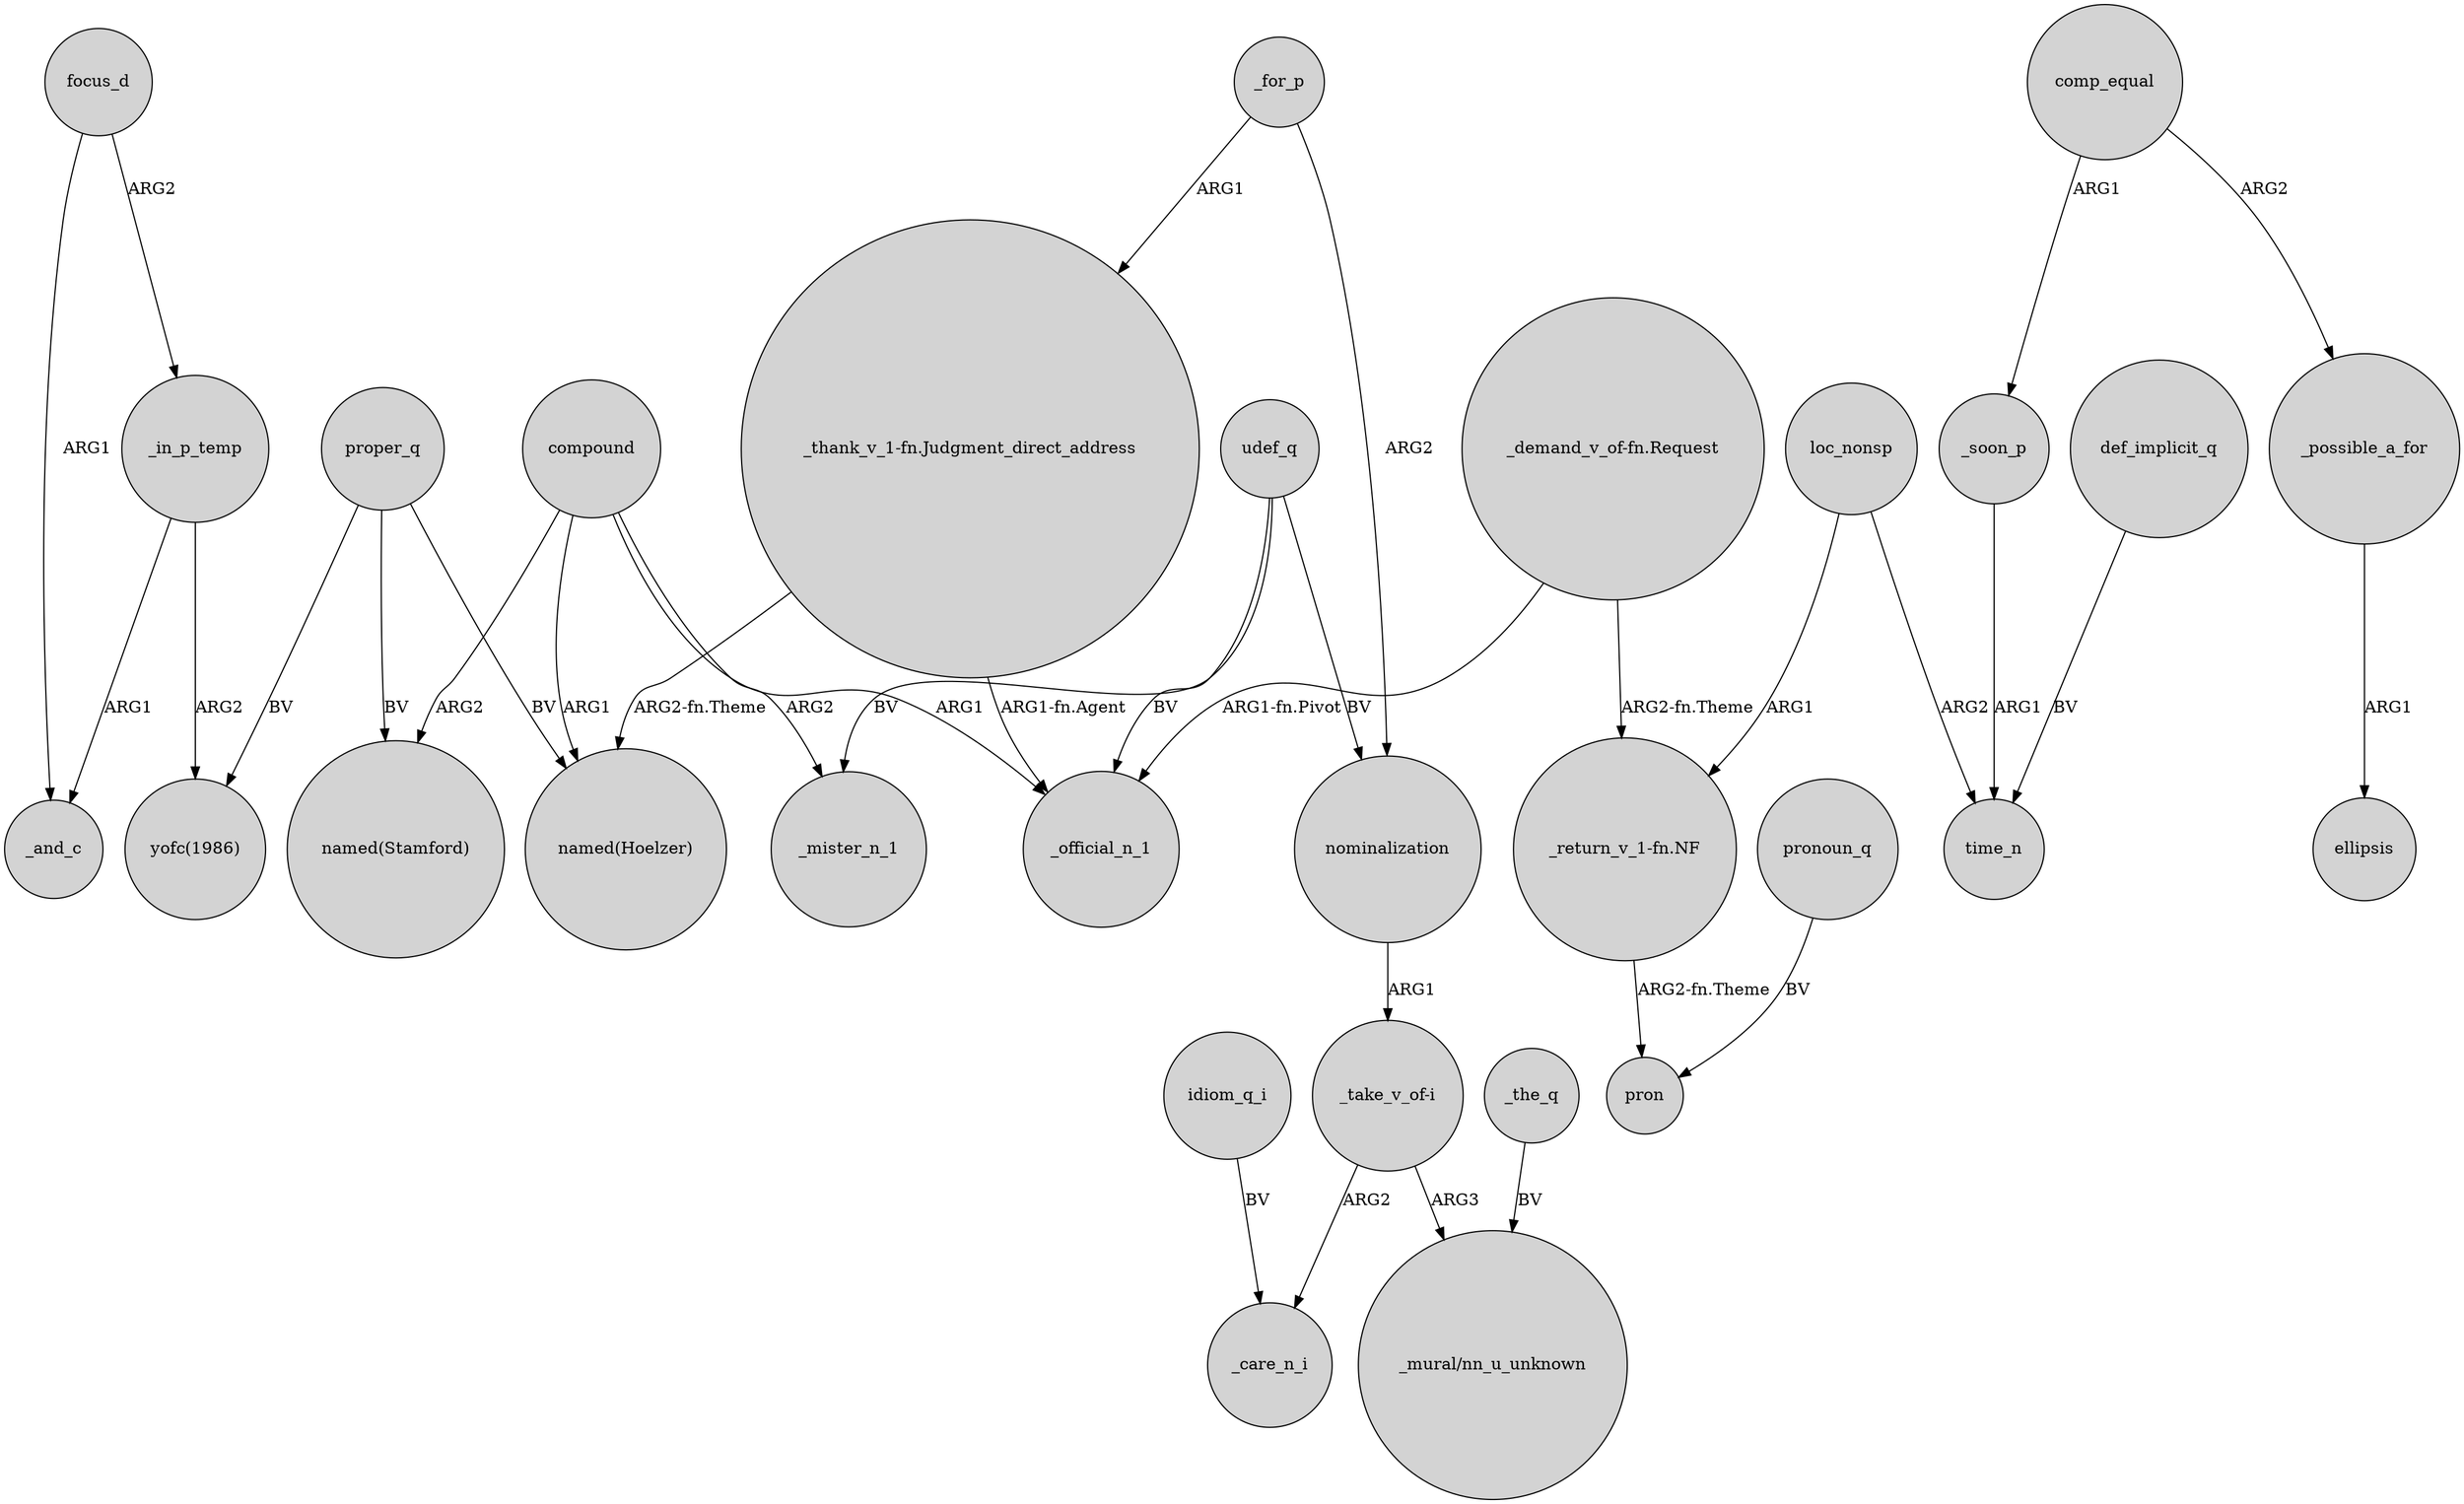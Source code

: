 digraph {
	node [shape=circle style=filled]
	"_thank_v_1-fn.Judgment_direct_address" -> "named(Hoelzer)" [label="ARG2-fn.Theme"]
	focus_d -> _in_p_temp [label=ARG2]
	_in_p_temp -> "yofc(1986)" [label=ARG2]
	compound -> "named(Stamford)" [label=ARG2]
	_in_p_temp -> _and_c [label=ARG1]
	compound -> _mister_n_1 [label=ARG2]
	compound -> "named(Hoelzer)" [label=ARG1]
	_for_p -> nominalization [label=ARG2]
	loc_nonsp -> "_return_v_1-fn.NF" [label=ARG1]
	udef_q -> _mister_n_1 [label=BV]
	_possible_a_for -> ellipsis [label=ARG1]
	"_return_v_1-fn.NF" -> pron [label="ARG2-fn.Theme"]
	"_demand_v_of-fn.Request" -> "_return_v_1-fn.NF" [label="ARG2-fn.Theme"]
	loc_nonsp -> time_n [label=ARG2]
	comp_equal -> _soon_p [label=ARG1]
	"_thank_v_1-fn.Judgment_direct_address" -> _official_n_1 [label="ARG1-fn.Agent"]
	pronoun_q -> pron [label=BV]
	comp_equal -> _possible_a_for [label=ARG2]
	"_demand_v_of-fn.Request" -> _official_n_1 [label="ARG1-fn.Pivot"]
	udef_q -> _official_n_1 [label=BV]
	_for_p -> "_thank_v_1-fn.Judgment_direct_address" [label=ARG1]
	proper_q -> "named(Stamford)" [label=BV]
	focus_d -> _and_c [label=ARG1]
	proper_q -> "yofc(1986)" [label=BV]
	udef_q -> nominalization [label=BV]
	"_take_v_of-i" -> _care_n_i [label=ARG2]
	compound -> _official_n_1 [label=ARG1]
	nominalization -> "_take_v_of-i" [label=ARG1]
	_soon_p -> time_n [label=ARG1]
	idiom_q_i -> _care_n_i [label=BV]
	_the_q -> "_mural/nn_u_unknown" [label=BV]
	"_take_v_of-i" -> "_mural/nn_u_unknown" [label=ARG3]
	proper_q -> "named(Hoelzer)" [label=BV]
	def_implicit_q -> time_n [label=BV]
}
